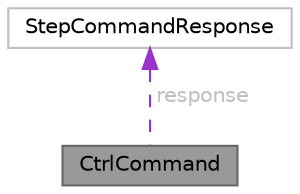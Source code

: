 digraph "CtrlCommand"
{
 // LATEX_PDF_SIZE
  bgcolor="transparent";
  edge [fontname=Helvetica,fontsize=10,labelfontname=Helvetica,labelfontsize=10];
  node [fontname=Helvetica,fontsize=10,shape=box,height=0.2,width=0.4];
  Node1 [id="Node000001",label="CtrlCommand",height=0.2,width=0.4,color="gray40", fillcolor="grey60", style="filled", fontcolor="black",tooltip=" "];
  Node2 -> Node1 [id="edge1_Node000001_Node000002",dir="back",color="darkorchid3",style="dashed",tooltip=" ",label=" response",fontcolor="grey" ];
  Node2 [id="Node000002",label="StepCommandResponse",height=0.2,width=0.4,color="grey75", fillcolor="white", style="filled",URL="$structStepCommandResponse.html",tooltip=" "];
}
